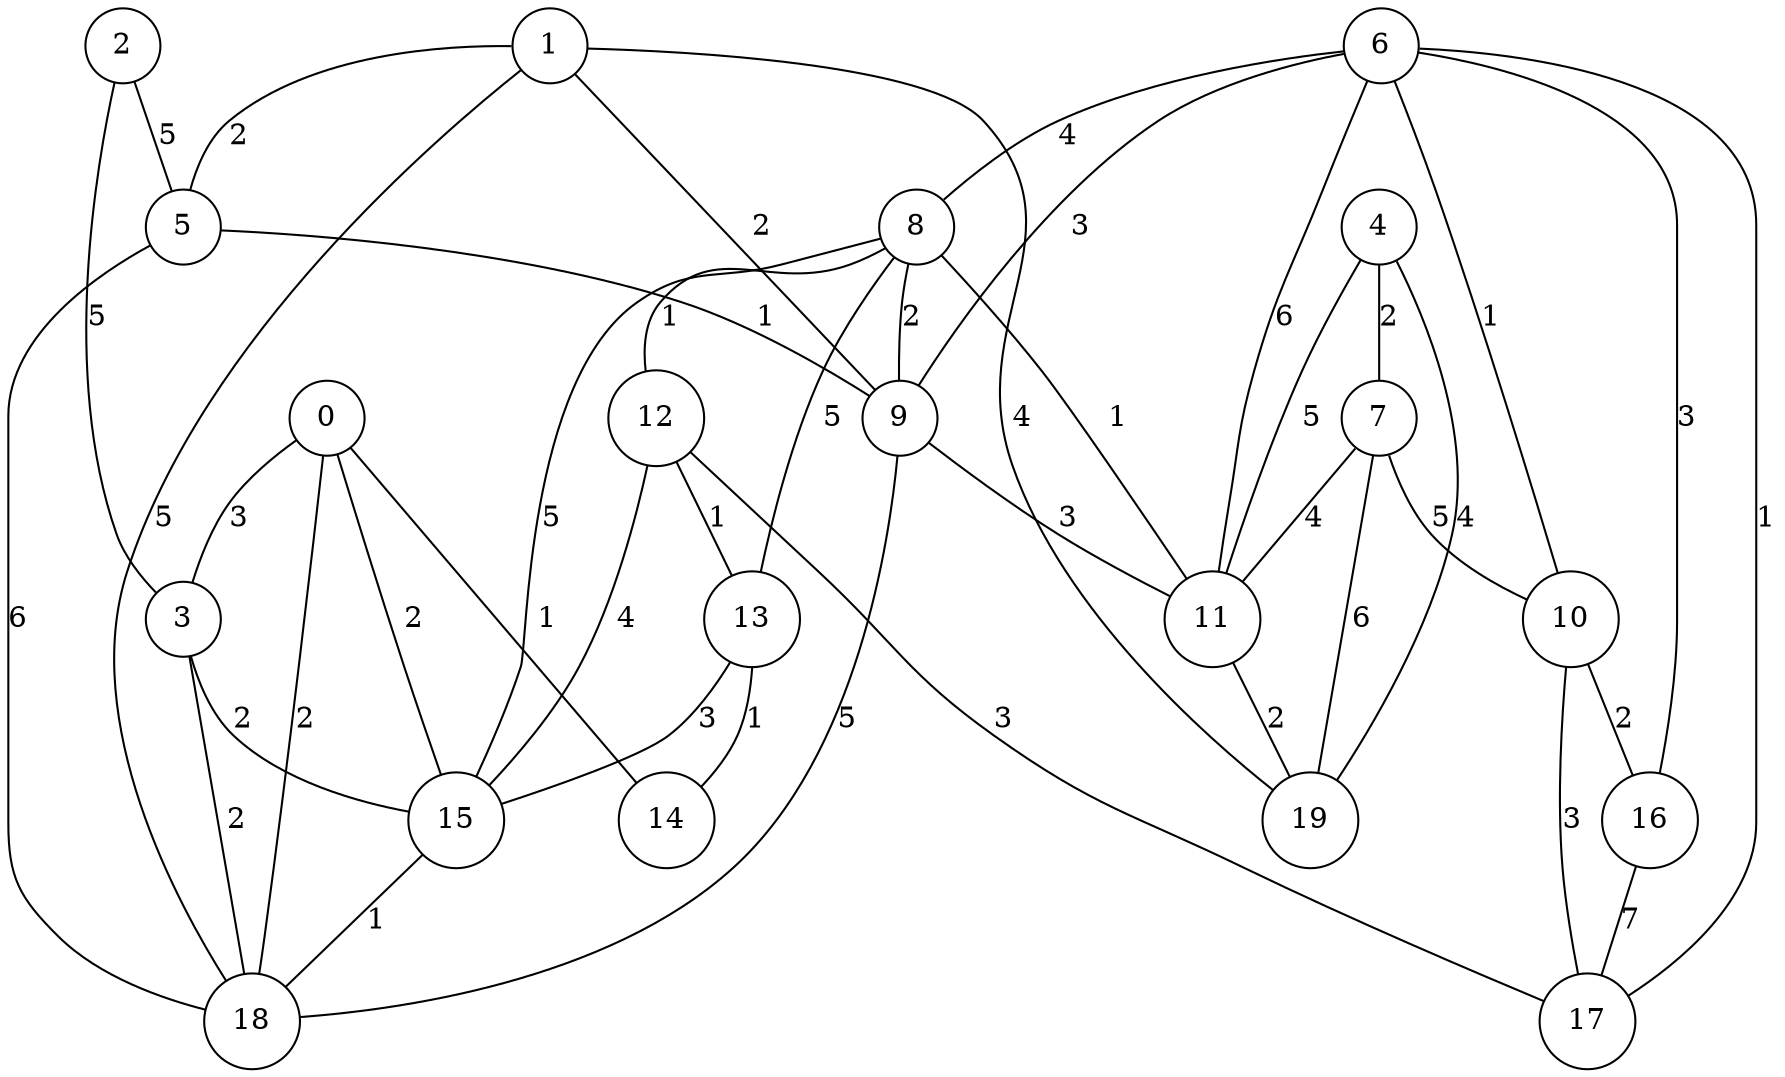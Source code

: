 graph qubit_interaction_graph {
    node [shape=circle];
    0 -- 18 [label=2];
    0 -- 3 [label=3];
    0 -- 15 [label=2];
    0 -- 14 [label=1];
    1 -- 18 [label=5];
    1 -- 5 [label=2];
    1 -- 9 [label=2];
    1 -- 19 [label=4];
    2 -- 5 [label=5];
    2 -- 3 [label=5];
    3 -- 15 [label=2];
    3 -- 18 [label=2];
    4 -- 19 [label=4];
    4 -- 11 [label=5];
    4 -- 7 [label=2];
    5 -- 18 [label=6];
    5 -- 9 [label=1];
    6 -- 9 [label=3];
    6 -- 11 [label=6];
    6 -- 8 [label=4];
    6 -- 17 [label=1];
    6 -- 16 [label=3];
    6 -- 10 [label=1];
    7 -- 19 [label=6];
    7 -- 10 [label=5];
    7 -- 11 [label=4];
    8 -- 15 [label=5];
    8 -- 9 [label=2];
    8 -- 13 [label=5];
    8 -- 11 [label=1];
    8 -- 12 [label=1];
    9 -- 18 [label=5];
    9 -- 11 [label=3];
    10 -- 16 [label=2];
    10 -- 17 [label=3];
    11 -- 19 [label=2];
    12 -- 15 [label=4];
    12 -- 17 [label=3];
    12 -- 13 [label=1];
    13 -- 15 [label=3];
    13 -- 14 [label=1];
    15 -- 18 [label=1];
    16 -- 17 [label=7];
}